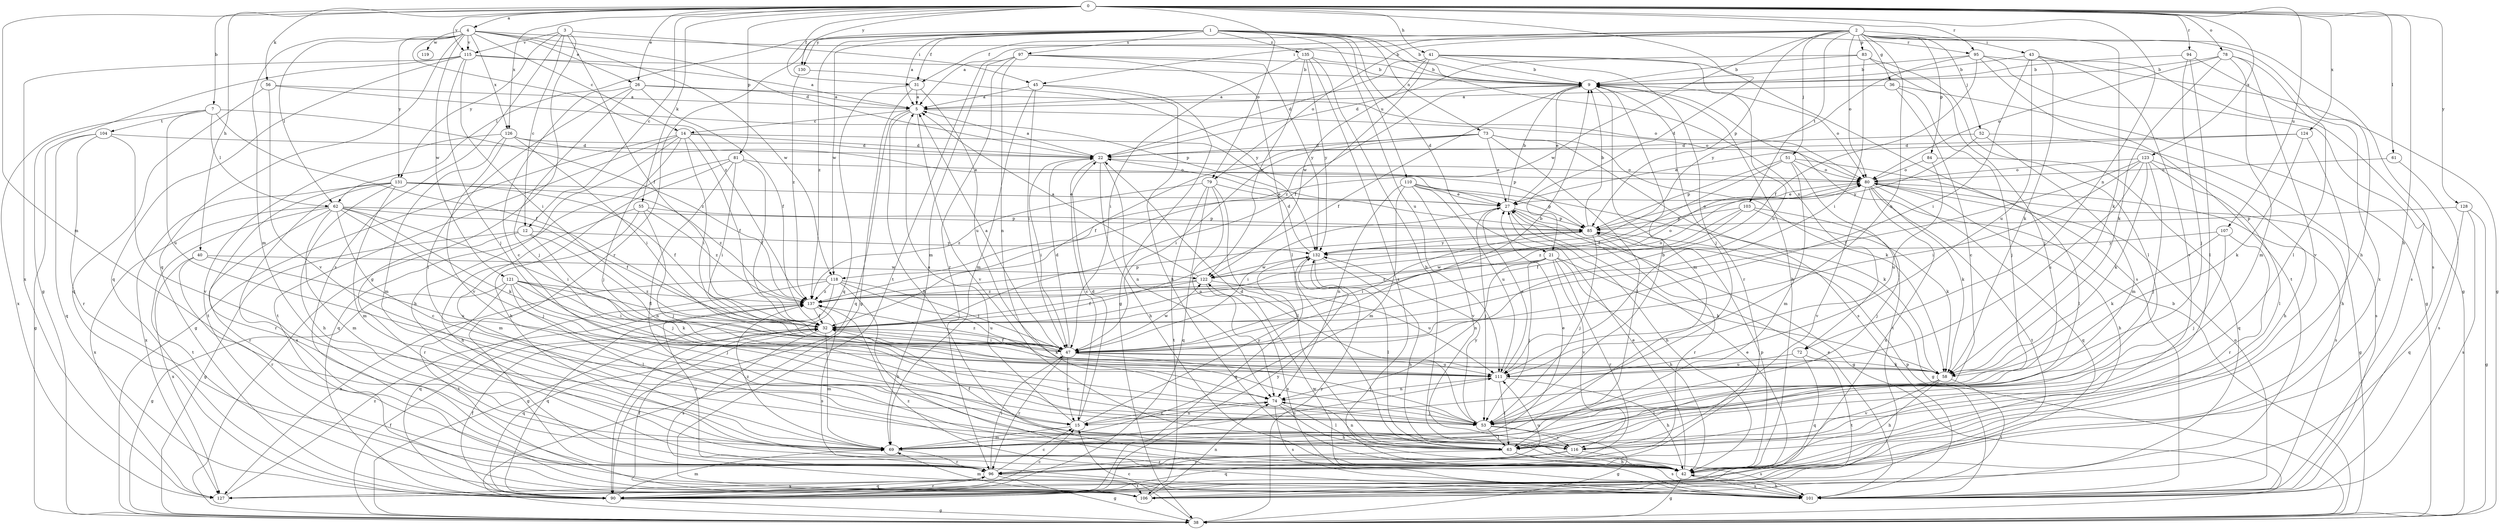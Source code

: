 strict digraph  {
0;
1;
2;
3;
4;
5;
7;
9;
12;
14;
15;
21;
22;
26;
27;
31;
32;
36;
38;
40;
41;
42;
43;
45;
47;
51;
52;
53;
55;
56;
58;
61;
62;
63;
69;
72;
73;
74;
78;
79;
80;
81;
83;
84;
85;
90;
94;
95;
96;
97;
101;
103;
104;
106;
107;
110;
111;
115;
116;
118;
119;
121;
122;
123;
124;
126;
127;
128;
130;
131;
132;
135;
137;
0 -> 4  [label=a];
0 -> 7  [label=b];
0 -> 12  [label=c];
0 -> 21  [label=d];
0 -> 26  [label=e];
0 -> 31  [label=f];
0 -> 40  [label=h];
0 -> 41  [label=h];
0 -> 42  [label=h];
0 -> 55  [label=k];
0 -> 56  [label=k];
0 -> 61  [label=l];
0 -> 69  [label=m];
0 -> 72  [label=n];
0 -> 78  [label=o];
0 -> 79  [label=o];
0 -> 81  [label=p];
0 -> 94  [label=r];
0 -> 95  [label=r];
0 -> 107  [label=u];
0 -> 115  [label=v];
0 -> 123  [label=x];
0 -> 124  [label=x];
0 -> 126  [label=x];
0 -> 128  [label=y];
0 -> 130  [label=y];
1 -> 5  [label=a];
1 -> 9  [label=b];
1 -> 21  [label=d];
1 -> 31  [label=f];
1 -> 62  [label=l];
1 -> 72  [label=n];
1 -> 73  [label=n];
1 -> 95  [label=r];
1 -> 96  [label=r];
1 -> 97  [label=s];
1 -> 110  [label=u];
1 -> 111  [label=u];
1 -> 118  [label=w];
1 -> 130  [label=y];
1 -> 135  [label=z];
1 -> 137  [label=z];
2 -> 5  [label=a];
2 -> 31  [label=f];
2 -> 36  [label=g];
2 -> 42  [label=h];
2 -> 43  [label=i];
2 -> 45  [label=i];
2 -> 51  [label=j];
2 -> 52  [label=j];
2 -> 58  [label=k];
2 -> 79  [label=o];
2 -> 80  [label=o];
2 -> 83  [label=p];
2 -> 84  [label=p];
2 -> 85  [label=p];
2 -> 101  [label=s];
2 -> 103  [label=t];
2 -> 111  [label=u];
2 -> 118  [label=w];
3 -> 12  [label=c];
3 -> 32  [label=f];
3 -> 38  [label=g];
3 -> 45  [label=i];
3 -> 101  [label=s];
3 -> 115  [label=v];
3 -> 131  [label=y];
4 -> 9  [label=b];
4 -> 14  [label=c];
4 -> 22  [label=d];
4 -> 26  [label=e];
4 -> 62  [label=l];
4 -> 69  [label=m];
4 -> 90  [label=q];
4 -> 115  [label=v];
4 -> 118  [label=w];
4 -> 119  [label=w];
4 -> 121  [label=w];
4 -> 126  [label=x];
4 -> 131  [label=y];
4 -> 137  [label=z];
5 -> 14  [label=c];
5 -> 42  [label=h];
5 -> 80  [label=o];
5 -> 90  [label=q];
5 -> 116  [label=v];
7 -> 32  [label=f];
7 -> 62  [label=l];
7 -> 104  [label=t];
7 -> 111  [label=u];
7 -> 127  [label=x];
7 -> 137  [label=z];
9 -> 5  [label=a];
9 -> 27  [label=e];
9 -> 32  [label=f];
9 -> 69  [label=m];
9 -> 80  [label=o];
9 -> 96  [label=r];
9 -> 137  [label=z];
12 -> 38  [label=g];
12 -> 53  [label=j];
12 -> 74  [label=n];
12 -> 96  [label=r];
12 -> 132  [label=y];
14 -> 22  [label=d];
14 -> 32  [label=f];
14 -> 38  [label=g];
14 -> 42  [label=h];
14 -> 47  [label=i];
14 -> 53  [label=j];
14 -> 85  [label=p];
14 -> 106  [label=t];
15 -> 5  [label=a];
15 -> 22  [label=d];
15 -> 69  [label=m];
15 -> 74  [label=n];
15 -> 132  [label=y];
21 -> 42  [label=h];
21 -> 53  [label=j];
21 -> 58  [label=k];
21 -> 74  [label=n];
21 -> 96  [label=r];
21 -> 116  [label=v];
21 -> 122  [label=w];
21 -> 137  [label=z];
22 -> 5  [label=a];
22 -> 15  [label=c];
22 -> 42  [label=h];
22 -> 47  [label=i];
22 -> 74  [label=n];
22 -> 80  [label=o];
26 -> 5  [label=a];
26 -> 15  [label=c];
26 -> 32  [label=f];
26 -> 53  [label=j];
26 -> 63  [label=l];
26 -> 80  [label=o];
27 -> 9  [label=b];
27 -> 38  [label=g];
27 -> 42  [label=h];
27 -> 47  [label=i];
27 -> 53  [label=j];
27 -> 85  [label=p];
31 -> 5  [label=a];
31 -> 38  [label=g];
31 -> 90  [label=q];
31 -> 111  [label=u];
32 -> 47  [label=i];
32 -> 58  [label=k];
32 -> 69  [label=m];
32 -> 90  [label=q];
32 -> 101  [label=s];
36 -> 5  [label=a];
36 -> 15  [label=c];
36 -> 38  [label=g];
36 -> 53  [label=j];
38 -> 9  [label=b];
38 -> 15  [label=c];
38 -> 32  [label=f];
38 -> 132  [label=y];
40 -> 96  [label=r];
40 -> 111  [label=u];
40 -> 122  [label=w];
40 -> 127  [label=x];
41 -> 9  [label=b];
41 -> 22  [label=d];
41 -> 32  [label=f];
41 -> 53  [label=j];
41 -> 101  [label=s];
41 -> 111  [label=u];
41 -> 122  [label=w];
42 -> 9  [label=b];
42 -> 27  [label=e];
42 -> 38  [label=g];
42 -> 85  [label=p];
42 -> 101  [label=s];
43 -> 9  [label=b];
43 -> 38  [label=g];
43 -> 47  [label=i];
43 -> 58  [label=k];
43 -> 111  [label=u];
43 -> 116  [label=v];
45 -> 5  [label=a];
45 -> 38  [label=g];
45 -> 42  [label=h];
45 -> 47  [label=i];
45 -> 69  [label=m];
47 -> 5  [label=a];
47 -> 9  [label=b];
47 -> 15  [label=c];
47 -> 22  [label=d];
47 -> 32  [label=f];
47 -> 53  [label=j];
47 -> 58  [label=k];
47 -> 96  [label=r];
47 -> 111  [label=u];
47 -> 122  [label=w];
47 -> 137  [label=z];
51 -> 32  [label=f];
51 -> 63  [label=l];
51 -> 69  [label=m];
51 -> 80  [label=o];
51 -> 85  [label=p];
51 -> 106  [label=t];
52 -> 22  [label=d];
52 -> 69  [label=m];
52 -> 101  [label=s];
52 -> 132  [label=y];
53 -> 9  [label=b];
53 -> 22  [label=d];
53 -> 38  [label=g];
53 -> 63  [label=l];
53 -> 116  [label=v];
53 -> 132  [label=y];
55 -> 42  [label=h];
55 -> 53  [label=j];
55 -> 69  [label=m];
55 -> 85  [label=p];
55 -> 137  [label=z];
56 -> 5  [label=a];
56 -> 85  [label=p];
56 -> 90  [label=q];
56 -> 116  [label=v];
58 -> 42  [label=h];
58 -> 63  [label=l];
58 -> 106  [label=t];
58 -> 116  [label=v];
61 -> 80  [label=o];
61 -> 101  [label=s];
62 -> 15  [label=c];
62 -> 32  [label=f];
62 -> 47  [label=i];
62 -> 53  [label=j];
62 -> 58  [label=k];
62 -> 69  [label=m];
62 -> 85  [label=p];
62 -> 96  [label=r];
62 -> 106  [label=t];
62 -> 127  [label=x];
63 -> 32  [label=f];
63 -> 42  [label=h];
63 -> 74  [label=n];
63 -> 96  [label=r];
63 -> 101  [label=s];
69 -> 27  [label=e];
69 -> 96  [label=r];
69 -> 111  [label=u];
69 -> 137  [label=z];
72 -> 90  [label=q];
72 -> 106  [label=t];
72 -> 111  [label=u];
73 -> 22  [label=d];
73 -> 27  [label=e];
73 -> 32  [label=f];
73 -> 47  [label=i];
73 -> 58  [label=k];
73 -> 63  [label=l];
73 -> 101  [label=s];
74 -> 15  [label=c];
74 -> 42  [label=h];
74 -> 53  [label=j];
74 -> 63  [label=l];
74 -> 101  [label=s];
78 -> 9  [label=b];
78 -> 58  [label=k];
78 -> 63  [label=l];
78 -> 69  [label=m];
78 -> 80  [label=o];
78 -> 116  [label=v];
79 -> 27  [label=e];
79 -> 63  [label=l];
79 -> 74  [label=n];
79 -> 90  [label=q];
79 -> 106  [label=t];
79 -> 137  [label=z];
80 -> 27  [label=e];
80 -> 38  [label=g];
80 -> 42  [label=h];
80 -> 58  [label=k];
80 -> 90  [label=q];
80 -> 101  [label=s];
80 -> 106  [label=t];
80 -> 116  [label=v];
80 -> 127  [label=x];
81 -> 32  [label=f];
81 -> 42  [label=h];
81 -> 47  [label=i];
81 -> 63  [label=l];
81 -> 80  [label=o];
81 -> 90  [label=q];
83 -> 9  [label=b];
83 -> 22  [label=d];
83 -> 47  [label=i];
83 -> 53  [label=j];
83 -> 63  [label=l];
84 -> 80  [label=o];
84 -> 90  [label=q];
84 -> 111  [label=u];
85 -> 9  [label=b];
85 -> 38  [label=g];
85 -> 47  [label=i];
85 -> 53  [label=j];
85 -> 80  [label=o];
85 -> 96  [label=r];
85 -> 132  [label=y];
90 -> 15  [label=c];
90 -> 32  [label=f];
90 -> 38  [label=g];
90 -> 69  [label=m];
90 -> 96  [label=r];
90 -> 132  [label=y];
94 -> 9  [label=b];
94 -> 53  [label=j];
94 -> 63  [label=l];
94 -> 127  [label=x];
95 -> 9  [label=b];
95 -> 32  [label=f];
95 -> 38  [label=g];
95 -> 101  [label=s];
95 -> 106  [label=t];
95 -> 132  [label=y];
96 -> 15  [label=c];
96 -> 38  [label=g];
96 -> 47  [label=i];
96 -> 90  [label=q];
96 -> 106  [label=t];
96 -> 111  [label=u];
96 -> 127  [label=x];
96 -> 137  [label=z];
97 -> 9  [label=b];
97 -> 63  [label=l];
97 -> 69  [label=m];
97 -> 74  [label=n];
97 -> 96  [label=r];
97 -> 106  [label=t];
97 -> 132  [label=y];
101 -> 27  [label=e];
101 -> 42  [label=h];
101 -> 80  [label=o];
101 -> 85  [label=p];
101 -> 122  [label=w];
101 -> 137  [label=z];
103 -> 32  [label=f];
103 -> 53  [label=j];
103 -> 58  [label=k];
103 -> 85  [label=p];
103 -> 137  [label=z];
104 -> 22  [label=d];
104 -> 38  [label=g];
104 -> 90  [label=q];
104 -> 96  [label=r];
104 -> 116  [label=v];
106 -> 27  [label=e];
106 -> 32  [label=f];
106 -> 69  [label=m];
106 -> 74  [label=n];
107 -> 53  [label=j];
107 -> 58  [label=k];
107 -> 96  [label=r];
107 -> 132  [label=y];
110 -> 27  [label=e];
110 -> 58  [label=k];
110 -> 69  [label=m];
110 -> 74  [label=n];
110 -> 85  [label=p];
110 -> 111  [label=u];
110 -> 116  [label=v];
111 -> 27  [label=e];
111 -> 42  [label=h];
111 -> 63  [label=l];
111 -> 74  [label=n];
115 -> 5  [label=a];
115 -> 9  [label=b];
115 -> 38  [label=g];
115 -> 47  [label=i];
115 -> 53  [label=j];
115 -> 90  [label=q];
115 -> 127  [label=x];
116 -> 90  [label=q];
116 -> 96  [label=r];
116 -> 101  [label=s];
118 -> 38  [label=g];
118 -> 42  [label=h];
118 -> 47  [label=i];
118 -> 90  [label=q];
118 -> 111  [label=u];
118 -> 127  [label=x];
118 -> 137  [label=z];
121 -> 32  [label=f];
121 -> 38  [label=g];
121 -> 47  [label=i];
121 -> 53  [label=j];
121 -> 58  [label=k];
121 -> 63  [label=l];
121 -> 106  [label=t];
121 -> 137  [label=z];
122 -> 5  [label=a];
122 -> 32  [label=f];
122 -> 80  [label=o];
122 -> 101  [label=s];
122 -> 111  [label=u];
122 -> 137  [label=z];
123 -> 32  [label=f];
123 -> 42  [label=h];
123 -> 47  [label=i];
123 -> 53  [label=j];
123 -> 58  [label=k];
123 -> 63  [label=l];
123 -> 80  [label=o];
123 -> 111  [label=u];
124 -> 22  [label=d];
124 -> 27  [label=e];
124 -> 42  [label=h];
124 -> 58  [label=k];
126 -> 22  [label=d];
126 -> 27  [label=e];
126 -> 47  [label=i];
126 -> 69  [label=m];
126 -> 106  [label=t];
126 -> 116  [label=v];
127 -> 137  [label=z];
128 -> 38  [label=g];
128 -> 85  [label=p];
128 -> 90  [label=q];
128 -> 101  [label=s];
130 -> 132  [label=y];
130 -> 137  [label=z];
131 -> 27  [label=e];
131 -> 32  [label=f];
131 -> 42  [label=h];
131 -> 69  [label=m];
131 -> 96  [label=r];
131 -> 101  [label=s];
131 -> 127  [label=x];
131 -> 137  [label=z];
132 -> 22  [label=d];
132 -> 42  [label=h];
132 -> 63  [label=l];
132 -> 90  [label=q];
132 -> 122  [label=w];
135 -> 9  [label=b];
135 -> 42  [label=h];
135 -> 47  [label=i];
135 -> 101  [label=s];
135 -> 122  [label=w];
135 -> 132  [label=y];
137 -> 32  [label=f];
137 -> 80  [label=o];
137 -> 85  [label=p];
137 -> 90  [label=q];
137 -> 101  [label=s];
}
